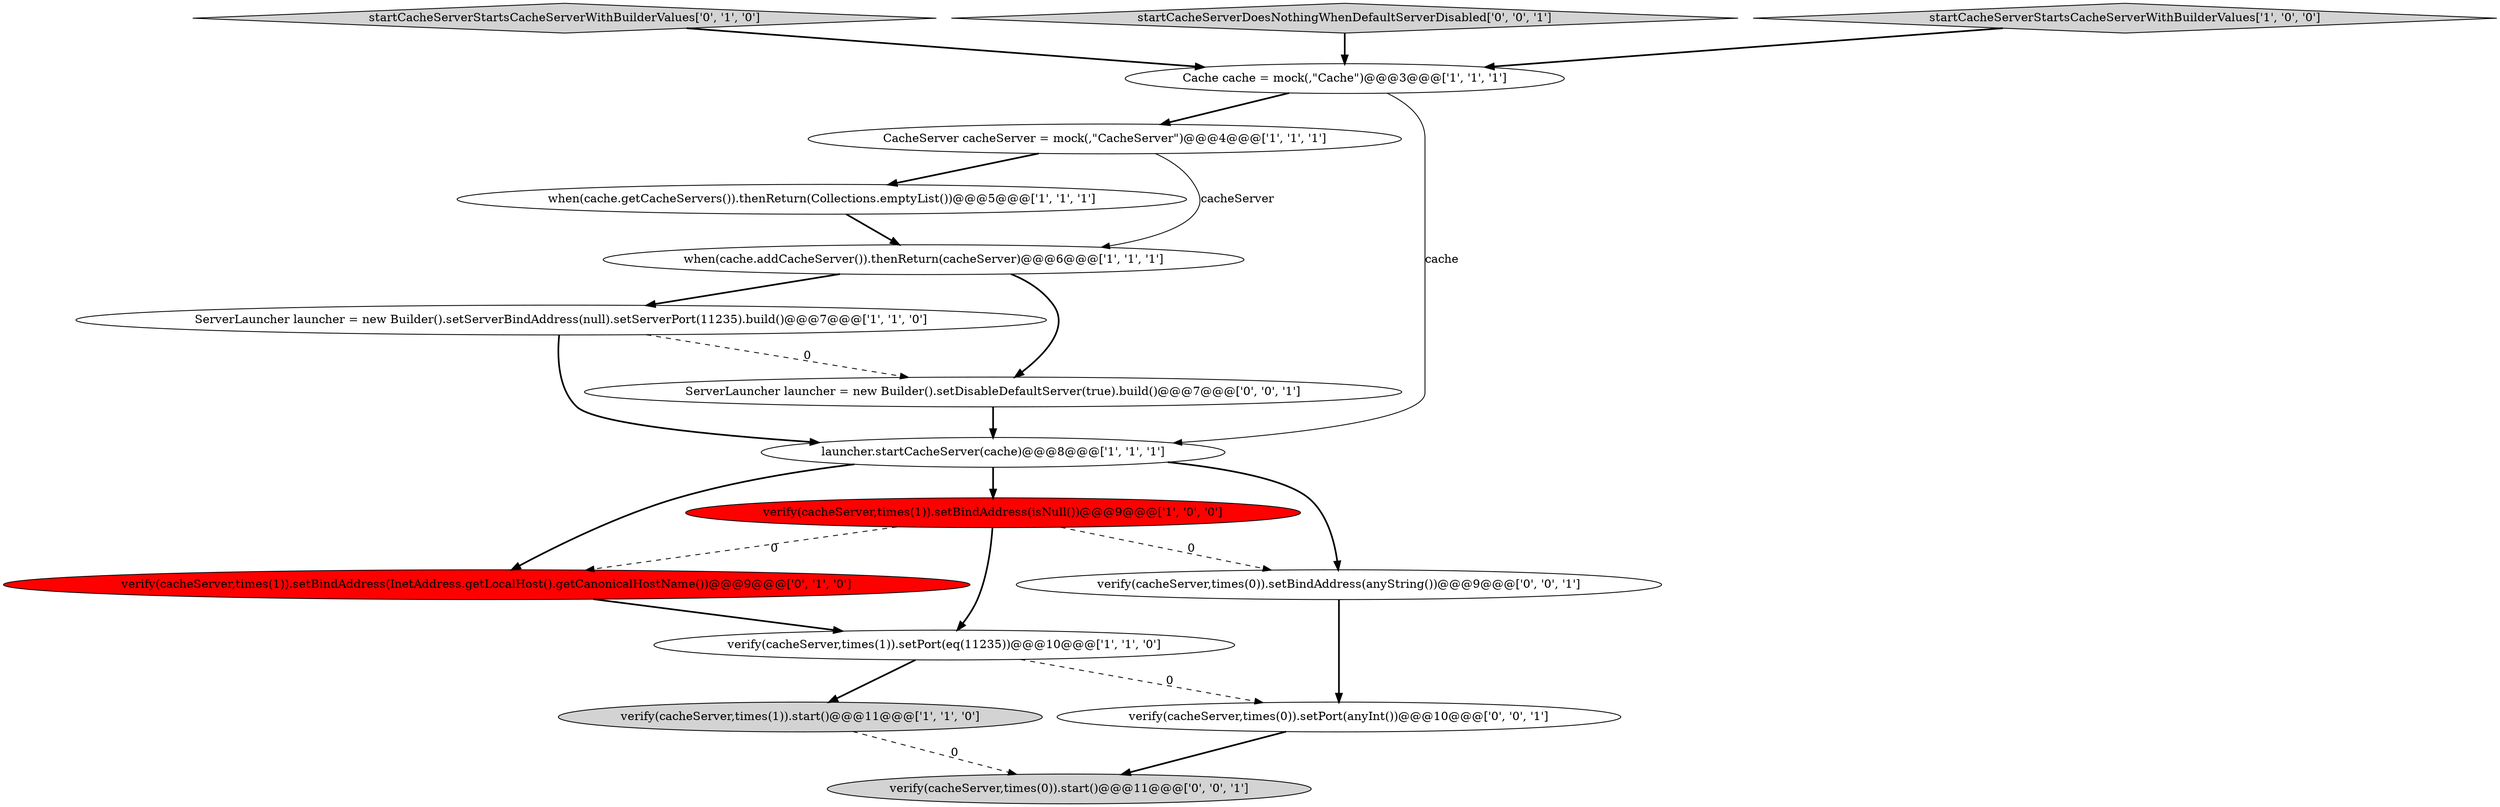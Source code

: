digraph {
6 [style = filled, label = "ServerLauncher launcher = new Builder().setServerBindAddress(null).setServerPort(11235).build()@@@7@@@['1', '1', '0']", fillcolor = white, shape = ellipse image = "AAA0AAABBB1BBB"];
11 [style = filled, label = "verify(cacheServer,times(1)).setBindAddress(InetAddress.getLocalHost().getCanonicalHostName())@@@9@@@['0', '1', '0']", fillcolor = red, shape = ellipse image = "AAA1AAABBB2BBB"];
2 [style = filled, label = "verify(cacheServer,times(1)).setPort(eq(11235))@@@10@@@['1', '1', '0']", fillcolor = white, shape = ellipse image = "AAA0AAABBB1BBB"];
3 [style = filled, label = "verify(cacheServer,times(1)).start()@@@11@@@['1', '1', '0']", fillcolor = lightgray, shape = ellipse image = "AAA0AAABBB1BBB"];
13 [style = filled, label = "verify(cacheServer,times(0)).setBindAddress(anyString())@@@9@@@['0', '0', '1']", fillcolor = white, shape = ellipse image = "AAA0AAABBB3BBB"];
12 [style = filled, label = "verify(cacheServer,times(0)).setPort(anyInt())@@@10@@@['0', '0', '1']", fillcolor = white, shape = ellipse image = "AAA0AAABBB3BBB"];
1 [style = filled, label = "launcher.startCacheServer(cache)@@@8@@@['1', '1', '1']", fillcolor = white, shape = ellipse image = "AAA0AAABBB1BBB"];
10 [style = filled, label = "startCacheServerStartsCacheServerWithBuilderValues['0', '1', '0']", fillcolor = lightgray, shape = diamond image = "AAA0AAABBB2BBB"];
9 [style = filled, label = "verify(cacheServer,times(1)).setBindAddress(isNull())@@@9@@@['1', '0', '0']", fillcolor = red, shape = ellipse image = "AAA1AAABBB1BBB"];
8 [style = filled, label = "when(cache.getCacheServers()).thenReturn(Collections.emptyList())@@@5@@@['1', '1', '1']", fillcolor = white, shape = ellipse image = "AAA0AAABBB1BBB"];
14 [style = filled, label = "ServerLauncher launcher = new Builder().setDisableDefaultServer(true).build()@@@7@@@['0', '0', '1']", fillcolor = white, shape = ellipse image = "AAA0AAABBB3BBB"];
16 [style = filled, label = "verify(cacheServer,times(0)).start()@@@11@@@['0', '0', '1']", fillcolor = lightgray, shape = ellipse image = "AAA0AAABBB3BBB"];
15 [style = filled, label = "startCacheServerDoesNothingWhenDefaultServerDisabled['0', '0', '1']", fillcolor = lightgray, shape = diamond image = "AAA0AAABBB3BBB"];
4 [style = filled, label = "Cache cache = mock(,\"Cache\")@@@3@@@['1', '1', '1']", fillcolor = white, shape = ellipse image = "AAA0AAABBB1BBB"];
5 [style = filled, label = "CacheServer cacheServer = mock(,\"CacheServer\")@@@4@@@['1', '1', '1']", fillcolor = white, shape = ellipse image = "AAA0AAABBB1BBB"];
7 [style = filled, label = "startCacheServerStartsCacheServerWithBuilderValues['1', '0', '0']", fillcolor = lightgray, shape = diamond image = "AAA0AAABBB1BBB"];
0 [style = filled, label = "when(cache.addCacheServer()).thenReturn(cacheServer)@@@6@@@['1', '1', '1']", fillcolor = white, shape = ellipse image = "AAA0AAABBB1BBB"];
5->8 [style = bold, label=""];
0->6 [style = bold, label=""];
9->2 [style = bold, label=""];
4->1 [style = solid, label="cache"];
5->0 [style = solid, label="cacheServer"];
2->3 [style = bold, label=""];
12->16 [style = bold, label=""];
7->4 [style = bold, label=""];
6->14 [style = dashed, label="0"];
1->13 [style = bold, label=""];
11->2 [style = bold, label=""];
14->1 [style = bold, label=""];
1->9 [style = bold, label=""];
1->11 [style = bold, label=""];
8->0 [style = bold, label=""];
6->1 [style = bold, label=""];
2->12 [style = dashed, label="0"];
0->14 [style = bold, label=""];
13->12 [style = bold, label=""];
9->13 [style = dashed, label="0"];
15->4 [style = bold, label=""];
10->4 [style = bold, label=""];
9->11 [style = dashed, label="0"];
4->5 [style = bold, label=""];
3->16 [style = dashed, label="0"];
}
